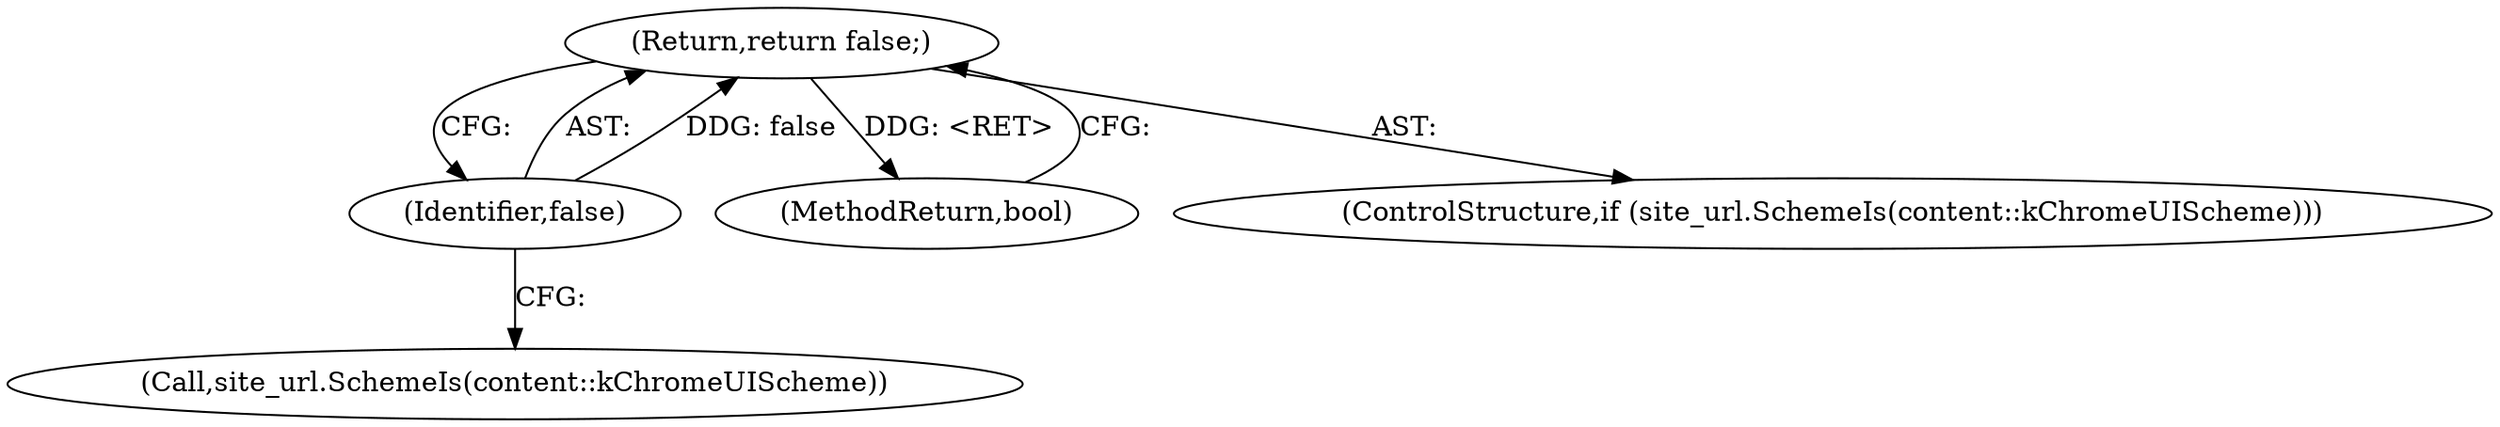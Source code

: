 digraph "1_Chrome_1f5ad409dbf5334523931df37598ea49e9849c87_1@del" {
"1000123" [label="(Return,return false;)"];
"1000124" [label="(Identifier,false)"];
"1000121" [label="(Call,site_url.SchemeIs(content::kChromeUIScheme))"];
"1000135" [label="(MethodReturn,bool)"];
"1000123" [label="(Return,return false;)"];
"1000124" [label="(Identifier,false)"];
"1000120" [label="(ControlStructure,if (site_url.SchemeIs(content::kChromeUIScheme)))"];
"1000123" -> "1000120"  [label="AST: "];
"1000123" -> "1000124"  [label="CFG: "];
"1000124" -> "1000123"  [label="AST: "];
"1000135" -> "1000123"  [label="CFG: "];
"1000123" -> "1000135"  [label="DDG: <RET>"];
"1000124" -> "1000123"  [label="DDG: false"];
"1000124" -> "1000121"  [label="CFG: "];
}
